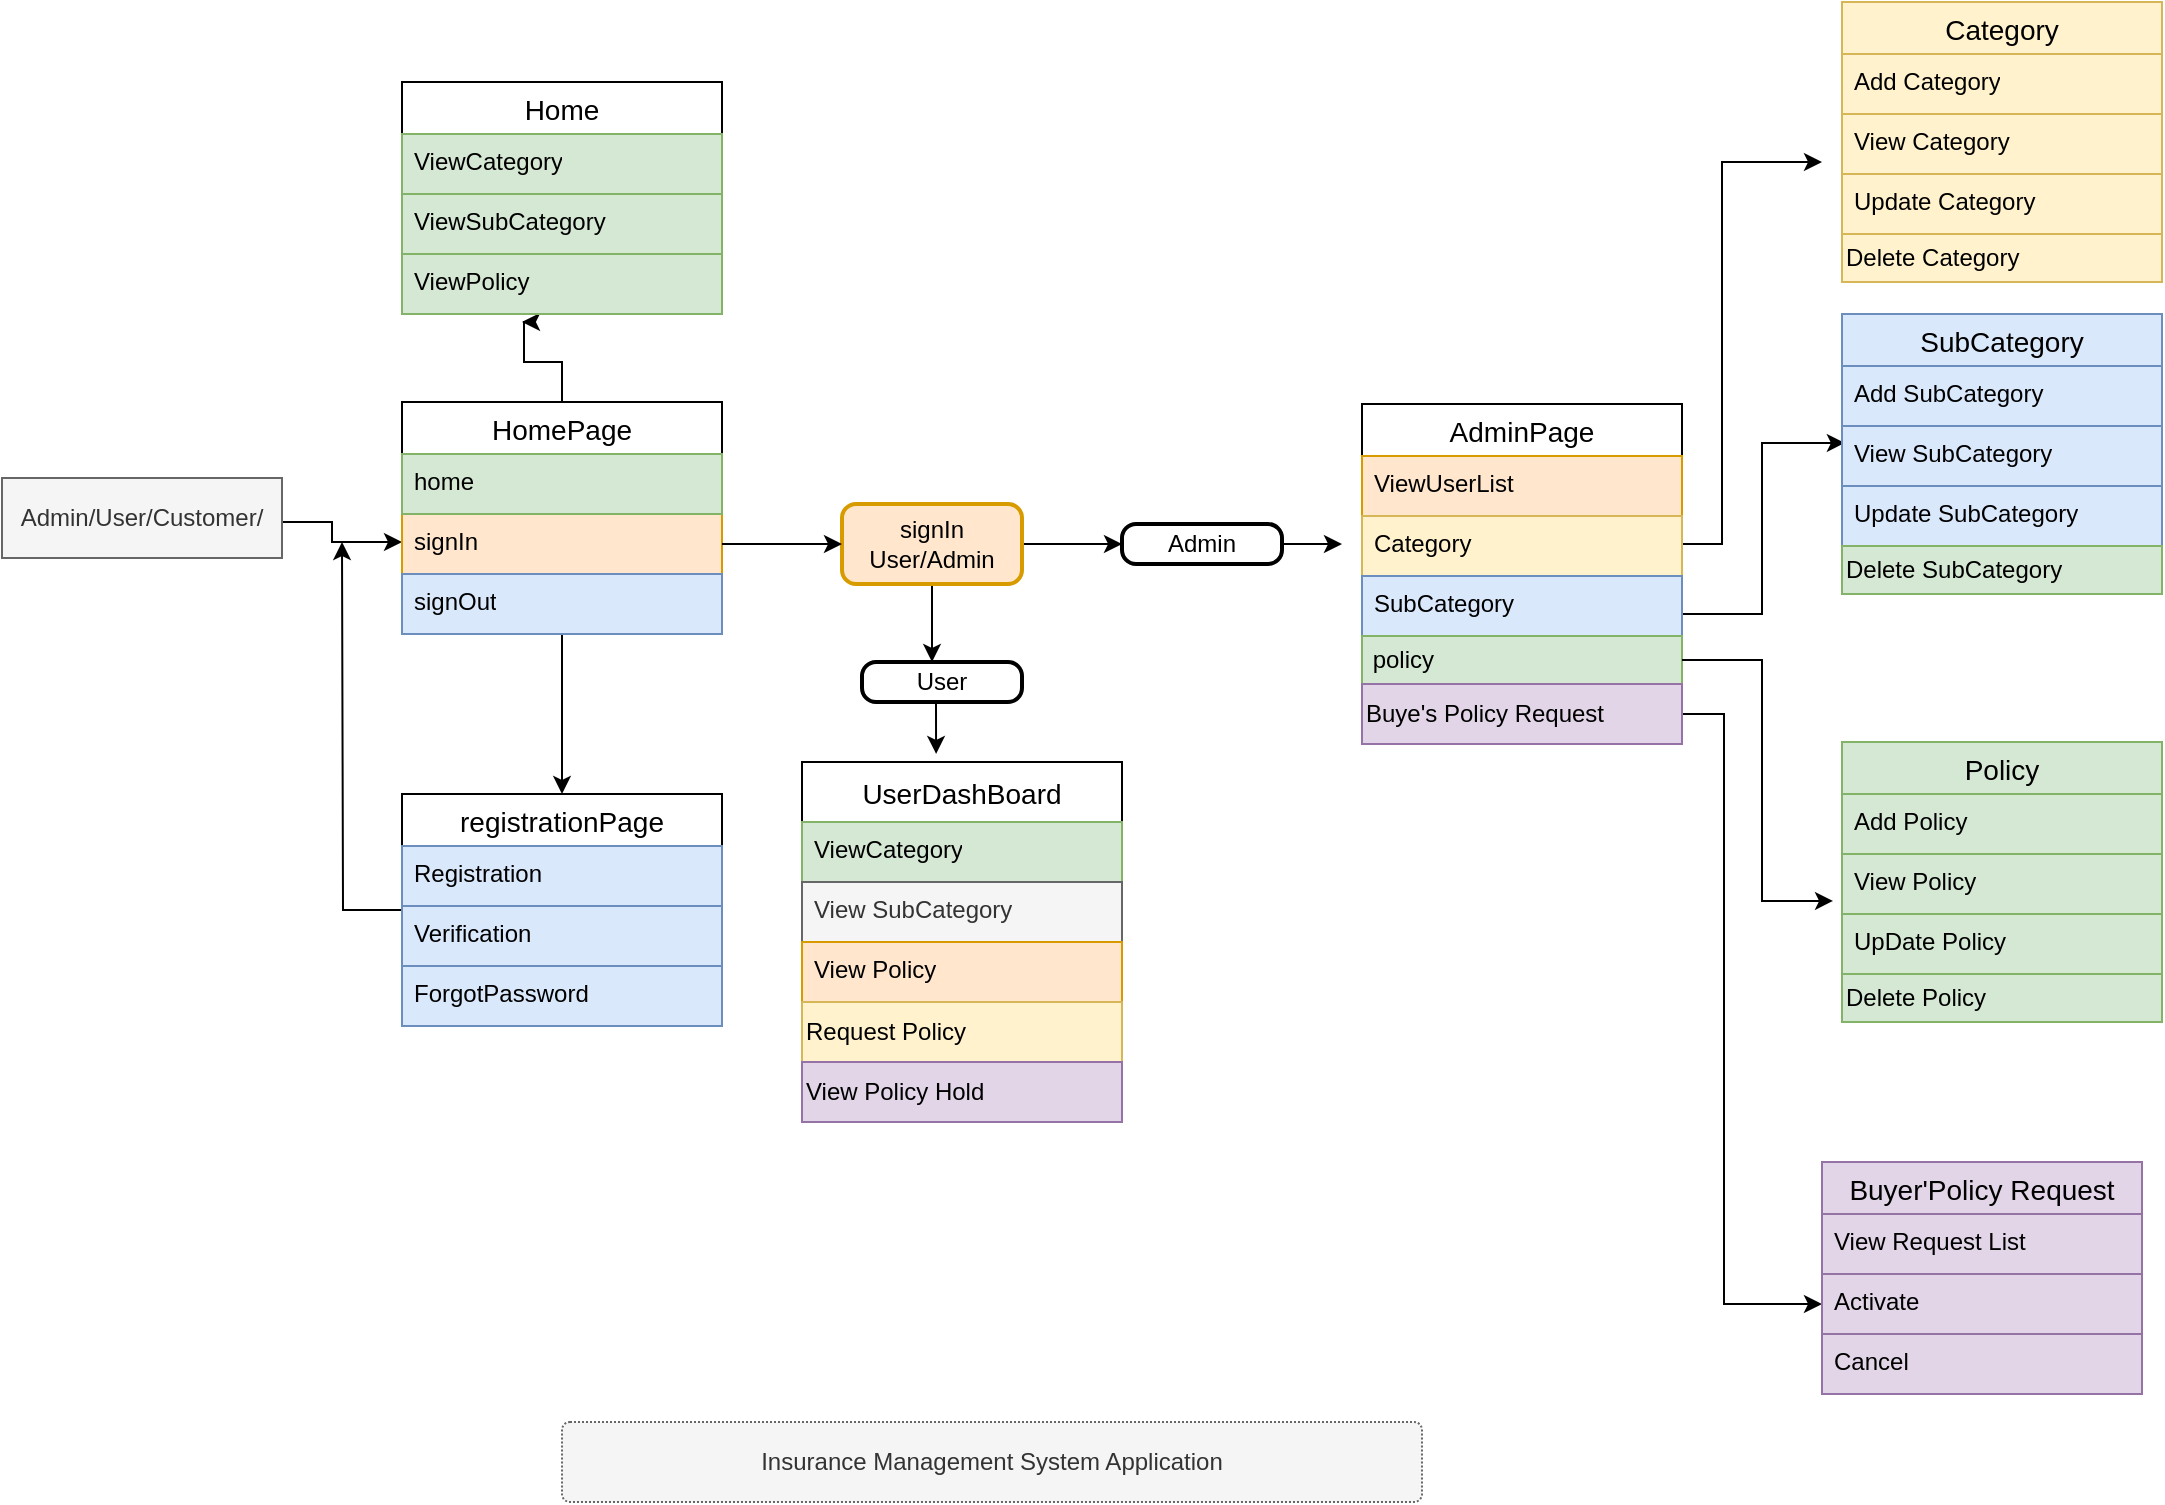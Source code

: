<mxfile version="21.3.1" type="github">
  <diagram name="Page-1" id="EYB6GM66S66-VP7foops">
    <mxGraphModel dx="1592" dy="788" grid="1" gridSize="10" guides="1" tooltips="1" connect="1" arrows="1" fold="1" page="1" pageScale="1" pageWidth="1169" pageHeight="827" math="0" shadow="0">
      <root>
        <mxCell id="0" />
        <mxCell id="1" parent="0" />
        <mxCell id="MKMX5WF7n5v2kXMxgiLx-17" value="" style="edgeStyle=orthogonalEdgeStyle;rounded=0;orthogonalLoop=1;jettySize=auto;html=1;" parent="1" source="MKMX5WF7n5v2kXMxgiLx-14" edge="1">
          <mxGeometry relative="1" as="geometry">
            <mxPoint x="200" y="290" as="targetPoint" />
            <Array as="points">
              <mxPoint x="165" y="280" />
              <mxPoint x="165" y="290" />
            </Array>
          </mxGeometry>
        </mxCell>
        <mxCell id="MKMX5WF7n5v2kXMxgiLx-14" value="Admin/User/Customer/" style="whiteSpace=wrap;html=1;align=center;fillColor=#f5f5f5;strokeColor=#666666;fontColor=#333333;" parent="1" vertex="1">
          <mxGeometry y="258" width="140" height="40" as="geometry" />
        </mxCell>
        <mxCell id="MKMX5WF7n5v2kXMxgiLx-26" value="" style="edgeStyle=orthogonalEdgeStyle;rounded=0;orthogonalLoop=1;jettySize=auto;html=1;" parent="1" source="MKMX5WF7n5v2kXMxgiLx-18" target="MKMX5WF7n5v2kXMxgiLx-22" edge="1">
          <mxGeometry relative="1" as="geometry" />
        </mxCell>
        <mxCell id="MKMX5WF7n5v2kXMxgiLx-33" style="edgeStyle=orthogonalEdgeStyle;rounded=0;orthogonalLoop=1;jettySize=auto;html=1;exitX=0.5;exitY=0;exitDx=0;exitDy=0;" parent="1" source="MKMX5WF7n5v2kXMxgiLx-18" edge="1">
          <mxGeometry relative="1" as="geometry">
            <mxPoint x="260" y="180" as="targetPoint" />
            <Array as="points">
              <mxPoint x="280" y="200" />
              <mxPoint x="261" y="200" />
            </Array>
          </mxGeometry>
        </mxCell>
        <mxCell id="MKMX5WF7n5v2kXMxgiLx-18" value="HomePage" style="swimlane;fontStyle=0;childLayout=stackLayout;horizontal=1;startSize=26;horizontalStack=0;resizeParent=1;resizeParentMax=0;resizeLast=0;collapsible=1;marginBottom=0;align=center;fontSize=14;" parent="1" vertex="1">
          <mxGeometry x="200" y="220" width="160" height="116" as="geometry" />
        </mxCell>
        <mxCell id="MKMX5WF7n5v2kXMxgiLx-19" value="home" style="text;strokeColor=#82b366;fillColor=#d5e8d4;spacingLeft=4;spacingRight=4;overflow=hidden;rotatable=0;points=[[0,0.5],[1,0.5]];portConstraint=eastwest;fontSize=12;whiteSpace=wrap;html=1;" parent="MKMX5WF7n5v2kXMxgiLx-18" vertex="1">
          <mxGeometry y="26" width="160" height="30" as="geometry" />
        </mxCell>
        <mxCell id="MKMX5WF7n5v2kXMxgiLx-20" value="signIn" style="text;spacingLeft=4;spacingRight=4;overflow=hidden;rotatable=0;points=[[0,0.5],[1,0.5]];portConstraint=eastwest;fontSize=12;whiteSpace=wrap;html=1;fillColor=#ffe6cc;strokeColor=#d79b00;" parent="MKMX5WF7n5v2kXMxgiLx-18" vertex="1">
          <mxGeometry y="56" width="160" height="30" as="geometry" />
        </mxCell>
        <mxCell id="MKMX5WF7n5v2kXMxgiLx-21" value="signOut" style="text;strokeColor=#6c8ebf;fillColor=#dae8fc;spacingLeft=4;spacingRight=4;overflow=hidden;rotatable=0;points=[[0,0.5],[1,0.5]];portConstraint=eastwest;fontSize=12;whiteSpace=wrap;html=1;" parent="MKMX5WF7n5v2kXMxgiLx-18" vertex="1">
          <mxGeometry y="86" width="160" height="30" as="geometry" />
        </mxCell>
        <mxCell id="MKMX5WF7n5v2kXMxgiLx-28" style="edgeStyle=orthogonalEdgeStyle;rounded=0;orthogonalLoop=1;jettySize=auto;html=1;" parent="1" source="MKMX5WF7n5v2kXMxgiLx-22" edge="1">
          <mxGeometry relative="1" as="geometry">
            <mxPoint x="170" y="290" as="targetPoint" />
          </mxGeometry>
        </mxCell>
        <mxCell id="MKMX5WF7n5v2kXMxgiLx-22" value="registrationPage" style="swimlane;fontStyle=0;childLayout=stackLayout;horizontal=1;startSize=26;horizontalStack=0;resizeParent=1;resizeParentMax=0;resizeLast=0;collapsible=1;marginBottom=0;align=center;fontSize=14;" parent="1" vertex="1">
          <mxGeometry x="200" y="416" width="160" height="116" as="geometry" />
        </mxCell>
        <mxCell id="MKMX5WF7n5v2kXMxgiLx-23" value="Registration" style="text;strokeColor=#6c8ebf;fillColor=#dae8fc;spacingLeft=4;spacingRight=4;overflow=hidden;rotatable=0;points=[[0,0.5],[1,0.5]];portConstraint=eastwest;fontSize=12;whiteSpace=wrap;html=1;" parent="MKMX5WF7n5v2kXMxgiLx-22" vertex="1">
          <mxGeometry y="26" width="160" height="30" as="geometry" />
        </mxCell>
        <mxCell id="MKMX5WF7n5v2kXMxgiLx-24" value="Verification" style="text;spacingLeft=4;spacingRight=4;overflow=hidden;rotatable=0;points=[[0,0.5],[1,0.5]];portConstraint=eastwest;fontSize=12;whiteSpace=wrap;html=1;fillColor=#dae8fc;strokeColor=#6c8ebf;" parent="MKMX5WF7n5v2kXMxgiLx-22" vertex="1">
          <mxGeometry y="56" width="160" height="30" as="geometry" />
        </mxCell>
        <mxCell id="MKMX5WF7n5v2kXMxgiLx-25" value="ForgotPassword" style="text;strokeColor=#6c8ebf;fillColor=#dae8fc;spacingLeft=4;spacingRight=4;overflow=hidden;rotatable=0;points=[[0,0.5],[1,0.5]];portConstraint=eastwest;fontSize=12;whiteSpace=wrap;html=1;" parent="MKMX5WF7n5v2kXMxgiLx-22" vertex="1">
          <mxGeometry y="86" width="160" height="30" as="geometry" />
        </mxCell>
        <mxCell id="MKMX5WF7n5v2kXMxgiLx-29" value="Home" style="swimlane;fontStyle=0;childLayout=stackLayout;horizontal=1;startSize=26;horizontalStack=0;resizeParent=1;resizeParentMax=0;resizeLast=0;collapsible=1;marginBottom=0;align=center;fontSize=14;" parent="1" vertex="1">
          <mxGeometry x="200" y="60" width="160" height="116" as="geometry" />
        </mxCell>
        <mxCell id="MKMX5WF7n5v2kXMxgiLx-30" value="ViewCategory" style="text;strokeColor=#82b366;fillColor=#d5e8d4;spacingLeft=4;spacingRight=4;overflow=hidden;rotatable=0;points=[[0,0.5],[1,0.5]];portConstraint=eastwest;fontSize=12;whiteSpace=wrap;html=1;" parent="MKMX5WF7n5v2kXMxgiLx-29" vertex="1">
          <mxGeometry y="26" width="160" height="30" as="geometry" />
        </mxCell>
        <mxCell id="MKMX5WF7n5v2kXMxgiLx-31" value="ViewSubCategory" style="text;strokeColor=#82b366;fillColor=#d5e8d4;spacingLeft=4;spacingRight=4;overflow=hidden;rotatable=0;points=[[0,0.5],[1,0.5]];portConstraint=eastwest;fontSize=12;whiteSpace=wrap;html=1;" parent="MKMX5WF7n5v2kXMxgiLx-29" vertex="1">
          <mxGeometry y="56" width="160" height="30" as="geometry" />
        </mxCell>
        <mxCell id="MKMX5WF7n5v2kXMxgiLx-32" value="ViewPolicy" style="text;strokeColor=#82b366;fillColor=#d5e8d4;spacingLeft=4;spacingRight=4;overflow=hidden;rotatable=0;points=[[0,0.5],[1,0.5]];portConstraint=eastwest;fontSize=12;whiteSpace=wrap;html=1;" parent="MKMX5WF7n5v2kXMxgiLx-29" vertex="1">
          <mxGeometry y="86" width="160" height="30" as="geometry" />
        </mxCell>
        <mxCell id="MKMX5WF7n5v2kXMxgiLx-94" style="edgeStyle=orthogonalEdgeStyle;rounded=0;orthogonalLoop=1;jettySize=auto;html=1;exitX=0.5;exitY=1;exitDx=0;exitDy=0;" parent="1" source="MKMX5WF7n5v2kXMxgiLx-35" edge="1">
          <mxGeometry relative="1" as="geometry">
            <mxPoint x="465" y="350" as="targetPoint" />
            <Array as="points">
              <mxPoint x="465" y="330" />
              <mxPoint x="465" y="330" />
            </Array>
          </mxGeometry>
        </mxCell>
        <mxCell id="MKMX5WF7n5v2kXMxgiLx-97" style="edgeStyle=orthogonalEdgeStyle;rounded=0;orthogonalLoop=1;jettySize=auto;html=1;exitX=1;exitY=0.5;exitDx=0;exitDy=0;entryX=0;entryY=0.5;entryDx=0;entryDy=0;" parent="1" source="MKMX5WF7n5v2kXMxgiLx-35" target="MKMX5WF7n5v2kXMxgiLx-43" edge="1">
          <mxGeometry relative="1" as="geometry" />
        </mxCell>
        <mxCell id="MKMX5WF7n5v2kXMxgiLx-35" value="signIn User/Admin" style="rounded=1;whiteSpace=wrap;html=1;absoluteArcSize=1;arcSize=14;strokeWidth=2;fillColor=#ffe6cc;strokeColor=#d79b00;" parent="1" vertex="1">
          <mxGeometry x="420" y="271" width="90" height="40" as="geometry" />
        </mxCell>
        <mxCell id="MKMX5WF7n5v2kXMxgiLx-105" style="edgeStyle=orthogonalEdgeStyle;rounded=0;orthogonalLoop=1;jettySize=auto;html=1;" parent="1" source="MKMX5WF7n5v2kXMxgiLx-43" edge="1">
          <mxGeometry relative="1" as="geometry">
            <mxPoint x="670" y="291" as="targetPoint" />
          </mxGeometry>
        </mxCell>
        <mxCell id="MKMX5WF7n5v2kXMxgiLx-43" value="Admin" style="rounded=1;whiteSpace=wrap;html=1;absoluteArcSize=1;arcSize=14;strokeWidth=2;" parent="1" vertex="1">
          <mxGeometry x="560" y="281" width="80" height="20" as="geometry" />
        </mxCell>
        <mxCell id="MKMX5WF7n5v2kXMxgiLx-96" style="edgeStyle=orthogonalEdgeStyle;rounded=0;orthogonalLoop=1;jettySize=auto;html=1;exitX=0.5;exitY=1;exitDx=0;exitDy=0;entryX=0.419;entryY=-0.027;entryDx=0;entryDy=0;entryPerimeter=0;" parent="1" source="MKMX5WF7n5v2kXMxgiLx-44" target="MKMX5WF7n5v2kXMxgiLx-64" edge="1">
          <mxGeometry relative="1" as="geometry" />
        </mxCell>
        <mxCell id="MKMX5WF7n5v2kXMxgiLx-44" value="User" style="rounded=1;whiteSpace=wrap;html=1;absoluteArcSize=1;arcSize=14;strokeWidth=2;" parent="1" vertex="1">
          <mxGeometry x="430" y="350" width="80" height="20" as="geometry" />
        </mxCell>
        <mxCell id="MKMX5WF7n5v2kXMxgiLx-53" value="home" style="text;strokeColor=#82b366;fillColor=#d5e8d4;spacingLeft=4;spacingRight=4;overflow=hidden;rotatable=0;points=[[0,0.5],[1,0.5]];portConstraint=eastwest;fontSize=12;whiteSpace=wrap;html=1;" parent="1" vertex="1">
          <mxGeometry x="200" y="246" width="160" height="30" as="geometry" />
        </mxCell>
        <mxCell id="MKMX5WF7n5v2kXMxgiLx-99" style="edgeStyle=orthogonalEdgeStyle;rounded=0;orthogonalLoop=1;jettySize=auto;html=1;exitX=1;exitY=0.5;exitDx=0;exitDy=0;" parent="1" source="MKMX5WF7n5v2kXMxgiLx-58" edge="1">
          <mxGeometry relative="1" as="geometry">
            <mxPoint x="910" y="100" as="targetPoint" />
            <Array as="points">
              <mxPoint x="860" y="291" />
              <mxPoint x="860" y="100" />
            </Array>
          </mxGeometry>
        </mxCell>
        <mxCell id="MKMX5WF7n5v2kXMxgiLx-100" style="edgeStyle=orthogonalEdgeStyle;rounded=0;orthogonalLoop=1;jettySize=auto;html=1;exitX=1;exitY=0.75;exitDx=0;exitDy=0;entryX=0.009;entryY=0.283;entryDx=0;entryDy=0;entryPerimeter=0;" parent="1" source="MKMX5WF7n5v2kXMxgiLx-58" target="MKMX5WF7n5v2kXMxgiLx-77" edge="1">
          <mxGeometry relative="1" as="geometry" />
        </mxCell>
        <mxCell id="MKMX5WF7n5v2kXMxgiLx-58" value="AdminPage" style="swimlane;fontStyle=0;childLayout=stackLayout;horizontal=1;startSize=26;horizontalStack=0;resizeParent=1;resizeParentMax=0;resizeLast=0;collapsible=1;marginBottom=0;align=center;fontSize=14;" parent="1" vertex="1">
          <mxGeometry x="680" y="221" width="160" height="140" as="geometry" />
        </mxCell>
        <mxCell id="MKMX5WF7n5v2kXMxgiLx-59" value="ViewUserList" style="text;strokeColor=#d79b00;fillColor=#ffe6cc;spacingLeft=4;spacingRight=4;overflow=hidden;rotatable=0;points=[[0,0.5],[1,0.5]];portConstraint=eastwest;fontSize=12;whiteSpace=wrap;html=1;" parent="MKMX5WF7n5v2kXMxgiLx-58" vertex="1">
          <mxGeometry y="26" width="160" height="30" as="geometry" />
        </mxCell>
        <mxCell id="MKMX5WF7n5v2kXMxgiLx-60" value="Category" style="text;strokeColor=#d6b656;fillColor=#fff2cc;spacingLeft=4;spacingRight=4;overflow=hidden;rotatable=0;points=[[0,0.5],[1,0.5]];portConstraint=eastwest;fontSize=12;whiteSpace=wrap;html=1;" parent="MKMX5WF7n5v2kXMxgiLx-58" vertex="1">
          <mxGeometry y="56" width="160" height="30" as="geometry" />
        </mxCell>
        <mxCell id="MKMX5WF7n5v2kXMxgiLx-61" value="SubCategory" style="text;strokeColor=#6c8ebf;fillColor=#dae8fc;spacingLeft=4;spacingRight=4;overflow=hidden;rotatable=0;points=[[0,0.5],[1,0.5]];portConstraint=eastwest;fontSize=12;whiteSpace=wrap;html=1;" parent="MKMX5WF7n5v2kXMxgiLx-58" vertex="1">
          <mxGeometry y="86" width="160" height="30" as="geometry" />
        </mxCell>
        <mxCell id="MKMX5WF7n5v2kXMxgiLx-62" value="&amp;nbsp;policy" style="whiteSpace=wrap;html=1;align=left;fillColor=#d5e8d4;strokeColor=#82b366;" parent="MKMX5WF7n5v2kXMxgiLx-58" vertex="1">
          <mxGeometry y="116" width="160" height="24" as="geometry" />
        </mxCell>
        <mxCell id="MKMX5WF7n5v2kXMxgiLx-64" value="UserDashBoard" style="swimlane;fontStyle=0;childLayout=stackLayout;horizontal=1;startSize=30;horizontalStack=0;resizeParent=1;resizeParentMax=0;resizeLast=0;collapsible=1;marginBottom=0;align=center;fontSize=14;" parent="1" vertex="1">
          <mxGeometry x="400" y="400" width="160" height="150" as="geometry" />
        </mxCell>
        <mxCell id="MKMX5WF7n5v2kXMxgiLx-65" value="ViewCategory" style="text;strokeColor=#82b366;fillColor=#d5e8d4;spacingLeft=4;spacingRight=4;overflow=hidden;rotatable=0;points=[[0,0.5],[1,0.5]];portConstraint=eastwest;fontSize=12;whiteSpace=wrap;html=1;" parent="MKMX5WF7n5v2kXMxgiLx-64" vertex="1">
          <mxGeometry y="30" width="160" height="30" as="geometry" />
        </mxCell>
        <mxCell id="MKMX5WF7n5v2kXMxgiLx-66" value="View SubCategory" style="text;strokeColor=#666666;fillColor=#f5f5f5;spacingLeft=4;spacingRight=4;overflow=hidden;rotatable=0;points=[[0,0.5],[1,0.5]];portConstraint=eastwest;fontSize=12;whiteSpace=wrap;html=1;fontColor=#333333;" parent="MKMX5WF7n5v2kXMxgiLx-64" vertex="1">
          <mxGeometry y="60" width="160" height="30" as="geometry" />
        </mxCell>
        <mxCell id="MKMX5WF7n5v2kXMxgiLx-67" value="View Policy" style="text;strokeColor=#d79b00;fillColor=#ffe6cc;spacingLeft=4;spacingRight=4;overflow=hidden;rotatable=0;points=[[0,0.5],[1,0.5]];portConstraint=eastwest;fontSize=12;whiteSpace=wrap;html=1;" parent="MKMX5WF7n5v2kXMxgiLx-64" vertex="1">
          <mxGeometry y="90" width="160" height="30" as="geometry" />
        </mxCell>
        <mxCell id="MKMX5WF7n5v2kXMxgiLx-69" value="Request Policy" style="whiteSpace=wrap;html=1;align=left;fillColor=#fff2cc;strokeColor=#d6b656;" parent="MKMX5WF7n5v2kXMxgiLx-64" vertex="1">
          <mxGeometry y="120" width="160" height="30" as="geometry" />
        </mxCell>
        <mxCell id="MKMX5WF7n5v2kXMxgiLx-102" style="edgeStyle=orthogonalEdgeStyle;rounded=0;orthogonalLoop=1;jettySize=auto;html=1;exitX=1;exitY=0.5;exitDx=0;exitDy=0;entryX=0;entryY=0.5;entryDx=0;entryDy=0;" parent="1" source="MKMX5WF7n5v2kXMxgiLx-68" target="MKMX5WF7n5v2kXMxgiLx-86" edge="1">
          <mxGeometry relative="1" as="geometry">
            <mxPoint x="860" y="690" as="targetPoint" />
            <Array as="points">
              <mxPoint x="861" y="376" />
              <mxPoint x="861" y="671" />
            </Array>
          </mxGeometry>
        </mxCell>
        <mxCell id="MKMX5WF7n5v2kXMxgiLx-68" value="Buye&#39;s Policy Request" style="whiteSpace=wrap;html=1;align=left;fillColor=#e1d5e7;strokeColor=#9673a6;" parent="1" vertex="1">
          <mxGeometry x="680" y="361" width="160" height="30" as="geometry" />
        </mxCell>
        <mxCell id="MKMX5WF7n5v2kXMxgiLx-70" value="View Policy Hold" style="whiteSpace=wrap;html=1;align=left;fillColor=#e1d5e7;strokeColor=#9673a6;" parent="1" vertex="1">
          <mxGeometry x="400" y="550" width="160" height="30" as="geometry" />
        </mxCell>
        <mxCell id="MKMX5WF7n5v2kXMxgiLx-71" value="Category" style="swimlane;fontStyle=0;childLayout=stackLayout;horizontal=1;startSize=26;horizontalStack=0;resizeParent=1;resizeParentMax=0;resizeLast=0;collapsible=1;marginBottom=0;align=center;fontSize=14;fillColor=#fff2cc;strokeColor=#d6b656;" parent="1" vertex="1">
          <mxGeometry x="920" y="20" width="160" height="116" as="geometry" />
        </mxCell>
        <mxCell id="MKMX5WF7n5v2kXMxgiLx-72" value="Add Category" style="text;strokeColor=#d6b656;fillColor=#fff2cc;spacingLeft=4;spacingRight=4;overflow=hidden;rotatable=0;points=[[0,0.5],[1,0.5]];portConstraint=eastwest;fontSize=12;whiteSpace=wrap;html=1;" parent="MKMX5WF7n5v2kXMxgiLx-71" vertex="1">
          <mxGeometry y="26" width="160" height="30" as="geometry" />
        </mxCell>
        <mxCell id="MKMX5WF7n5v2kXMxgiLx-73" value="View Category" style="text;strokeColor=#d6b656;fillColor=#fff2cc;spacingLeft=4;spacingRight=4;overflow=hidden;rotatable=0;points=[[0,0.5],[1,0.5]];portConstraint=eastwest;fontSize=12;whiteSpace=wrap;html=1;" parent="MKMX5WF7n5v2kXMxgiLx-71" vertex="1">
          <mxGeometry y="56" width="160" height="30" as="geometry" />
        </mxCell>
        <mxCell id="MKMX5WF7n5v2kXMxgiLx-74" value="Update Category" style="text;strokeColor=#d6b656;fillColor=#fff2cc;spacingLeft=4;spacingRight=4;overflow=hidden;rotatable=0;points=[[0,0.5],[1,0.5]];portConstraint=eastwest;fontSize=12;whiteSpace=wrap;html=1;" parent="MKMX5WF7n5v2kXMxgiLx-71" vertex="1">
          <mxGeometry y="86" width="160" height="30" as="geometry" />
        </mxCell>
        <mxCell id="MKMX5WF7n5v2kXMxgiLx-75" value="SubCategory" style="swimlane;fontStyle=0;childLayout=stackLayout;horizontal=1;startSize=26;horizontalStack=0;resizeParent=1;resizeParentMax=0;resizeLast=0;collapsible=1;marginBottom=0;align=center;fontSize=14;fillColor=#dae8fc;strokeColor=#6c8ebf;" parent="1" vertex="1">
          <mxGeometry x="920" y="176" width="160" height="116" as="geometry" />
        </mxCell>
        <mxCell id="MKMX5WF7n5v2kXMxgiLx-76" value="Add SubCategory" style="text;strokeColor=#6c8ebf;fillColor=#dae8fc;spacingLeft=4;spacingRight=4;overflow=hidden;rotatable=0;points=[[0,0.5],[1,0.5]];portConstraint=eastwest;fontSize=12;whiteSpace=wrap;html=1;" parent="MKMX5WF7n5v2kXMxgiLx-75" vertex="1">
          <mxGeometry y="26" width="160" height="30" as="geometry" />
        </mxCell>
        <mxCell id="MKMX5WF7n5v2kXMxgiLx-77" value="View SubCategory" style="text;strokeColor=#6c8ebf;fillColor=#dae8fc;spacingLeft=4;spacingRight=4;overflow=hidden;rotatable=0;points=[[0,0.5],[1,0.5]];portConstraint=eastwest;fontSize=12;whiteSpace=wrap;html=1;" parent="MKMX5WF7n5v2kXMxgiLx-75" vertex="1">
          <mxGeometry y="56" width="160" height="30" as="geometry" />
        </mxCell>
        <mxCell id="MKMX5WF7n5v2kXMxgiLx-78" value="Update SubCategory" style="text;strokeColor=#6c8ebf;fillColor=#dae8fc;spacingLeft=4;spacingRight=4;overflow=hidden;rotatable=0;points=[[0,0.5],[1,0.5]];portConstraint=eastwest;fontSize=12;whiteSpace=wrap;html=1;" parent="MKMX5WF7n5v2kXMxgiLx-75" vertex="1">
          <mxGeometry y="86" width="160" height="30" as="geometry" />
        </mxCell>
        <mxCell id="MKMX5WF7n5v2kXMxgiLx-79" value="Policy" style="swimlane;fontStyle=0;childLayout=stackLayout;horizontal=1;startSize=26;horizontalStack=0;resizeParent=1;resizeParentMax=0;resizeLast=0;collapsible=1;marginBottom=0;align=center;fontSize=14;fillColor=#d5e8d4;strokeColor=#82b366;" parent="1" vertex="1">
          <mxGeometry x="920" y="390" width="160" height="116" as="geometry" />
        </mxCell>
        <mxCell id="MKMX5WF7n5v2kXMxgiLx-80" value="Add Policy" style="text;strokeColor=#82b366;fillColor=#d5e8d4;spacingLeft=4;spacingRight=4;overflow=hidden;rotatable=0;points=[[0,0.5],[1,0.5]];portConstraint=eastwest;fontSize=12;whiteSpace=wrap;html=1;" parent="MKMX5WF7n5v2kXMxgiLx-79" vertex="1">
          <mxGeometry y="26" width="160" height="30" as="geometry" />
        </mxCell>
        <mxCell id="MKMX5WF7n5v2kXMxgiLx-81" value="View Policy" style="text;strokeColor=#82b366;fillColor=#d5e8d4;spacingLeft=4;spacingRight=4;overflow=hidden;rotatable=0;points=[[0,0.5],[1,0.5]];portConstraint=eastwest;fontSize=12;whiteSpace=wrap;html=1;" parent="MKMX5WF7n5v2kXMxgiLx-79" vertex="1">
          <mxGeometry y="56" width="160" height="30" as="geometry" />
        </mxCell>
        <mxCell id="MKMX5WF7n5v2kXMxgiLx-82" value="UpDate Policy" style="text;strokeColor=#82b366;fillColor=#d5e8d4;spacingLeft=4;spacingRight=4;overflow=hidden;rotatable=0;points=[[0,0.5],[1,0.5]];portConstraint=eastwest;fontSize=12;whiteSpace=wrap;html=1;" parent="MKMX5WF7n5v2kXMxgiLx-79" vertex="1">
          <mxGeometry y="86" width="160" height="30" as="geometry" />
        </mxCell>
        <mxCell id="MKMX5WF7n5v2kXMxgiLx-83" value="Buyer&#39;Policy Request" style="swimlane;fontStyle=0;childLayout=stackLayout;horizontal=1;startSize=26;horizontalStack=0;resizeParent=1;resizeParentMax=0;resizeLast=0;collapsible=1;marginBottom=0;align=center;fontSize=14;fillColor=#e1d5e7;strokeColor=#9673a6;" parent="1" vertex="1">
          <mxGeometry x="910" y="600" width="160" height="116" as="geometry" />
        </mxCell>
        <mxCell id="MKMX5WF7n5v2kXMxgiLx-85" value="View Request List" style="text;strokeColor=#9673a6;fillColor=#e1d5e7;spacingLeft=4;spacingRight=4;overflow=hidden;rotatable=0;points=[[0,0.5],[1,0.5]];portConstraint=eastwest;fontSize=12;whiteSpace=wrap;html=1;" parent="MKMX5WF7n5v2kXMxgiLx-83" vertex="1">
          <mxGeometry y="26" width="160" height="30" as="geometry" />
        </mxCell>
        <mxCell id="MKMX5WF7n5v2kXMxgiLx-86" value="Activate" style="text;strokeColor=#9673a6;fillColor=#e1d5e7;spacingLeft=4;spacingRight=4;overflow=hidden;rotatable=0;points=[[0,0.5],[1,0.5]];portConstraint=eastwest;fontSize=12;whiteSpace=wrap;html=1;" parent="MKMX5WF7n5v2kXMxgiLx-83" vertex="1">
          <mxGeometry y="56" width="160" height="30" as="geometry" />
        </mxCell>
        <mxCell id="MKMX5WF7n5v2kXMxgiLx-84" value="Cancel" style="text;strokeColor=#9673a6;fillColor=#e1d5e7;spacingLeft=4;spacingRight=4;overflow=hidden;rotatable=0;points=[[0,0.5],[1,0.5]];portConstraint=eastwest;fontSize=12;whiteSpace=wrap;html=1;" parent="MKMX5WF7n5v2kXMxgiLx-83" vertex="1">
          <mxGeometry y="86" width="160" height="30" as="geometry" />
        </mxCell>
        <mxCell id="MKMX5WF7n5v2kXMxgiLx-87" value="Delete Category" style="whiteSpace=wrap;html=1;align=left;fillColor=#fff2cc;strokeColor=#d6b656;" parent="1" vertex="1">
          <mxGeometry x="920" y="136" width="160" height="24" as="geometry" />
        </mxCell>
        <mxCell id="MKMX5WF7n5v2kXMxgiLx-88" value="Delete SubCategory" style="whiteSpace=wrap;html=1;align=left;fillColor=#d5e8d4;strokeColor=#82b366;" parent="1" vertex="1">
          <mxGeometry x="920" y="292" width="160" height="24" as="geometry" />
        </mxCell>
        <mxCell id="MKMX5WF7n5v2kXMxgiLx-90" style="edgeStyle=orthogonalEdgeStyle;rounded=0;orthogonalLoop=1;jettySize=auto;html=1;exitX=1;exitY=0.5;exitDx=0;exitDy=0;entryX=0;entryY=0.5;entryDx=0;entryDy=0;" parent="1" source="MKMX5WF7n5v2kXMxgiLx-20" target="MKMX5WF7n5v2kXMxgiLx-35" edge="1">
          <mxGeometry relative="1" as="geometry" />
        </mxCell>
        <mxCell id="MKMX5WF7n5v2kXMxgiLx-101" style="edgeStyle=orthogonalEdgeStyle;rounded=0;orthogonalLoop=1;jettySize=auto;html=1;exitX=1;exitY=0.5;exitDx=0;exitDy=0;entryX=-0.028;entryY=-0.217;entryDx=0;entryDy=0;entryPerimeter=0;" parent="1" source="MKMX5WF7n5v2kXMxgiLx-62" target="MKMX5WF7n5v2kXMxgiLx-82" edge="1">
          <mxGeometry relative="1" as="geometry">
            <mxPoint x="880" y="470" as="targetPoint" />
          </mxGeometry>
        </mxCell>
        <mxCell id="MKMX5WF7n5v2kXMxgiLx-107" value="Delete Policy" style="whiteSpace=wrap;html=1;align=left;fillColor=#d5e8d4;strokeColor=#82b366;" parent="1" vertex="1">
          <mxGeometry x="920" y="506" width="160" height="24" as="geometry" />
        </mxCell>
        <mxCell id="MKMX5WF7n5v2kXMxgiLx-109" value="Insurance Management System Application" style="rounded=1;arcSize=10;whiteSpace=wrap;html=1;align=center;fillColor=#f5f5f5;fontColor=#333333;strokeColor=#666666;dashed=1;dashPattern=1 1;" parent="1" vertex="1">
          <mxGeometry x="280" y="730" width="430" height="40" as="geometry" />
        </mxCell>
      </root>
    </mxGraphModel>
  </diagram>
</mxfile>
